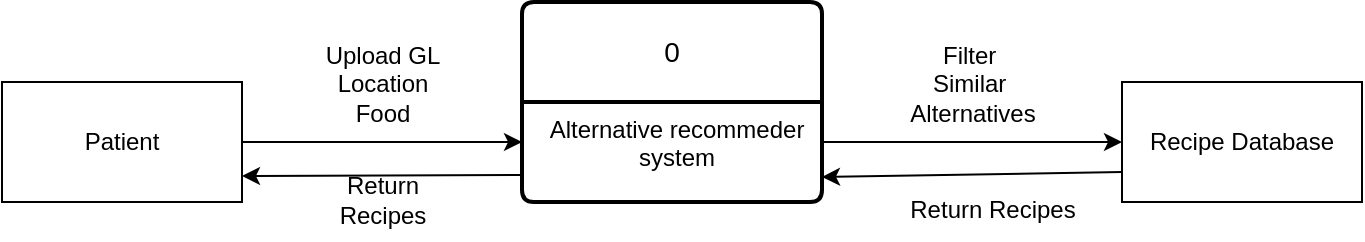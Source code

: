 <mxfile version="22.0.0" type="github">
  <diagram name="Page-1" id="OCd8-kkMFyzTC73sm7kU">
    <mxGraphModel dx="1864" dy="922" grid="1" gridSize="10" guides="1" tooltips="1" connect="1" arrows="1" fold="1" page="1" pageScale="1" pageWidth="850" pageHeight="1100" math="0" shadow="0">
      <root>
        <mxCell id="0" />
        <mxCell id="1" parent="0" />
        <mxCell id="p7oWcwWUZvc8ahHYj3Ei-1" value="Patient" style="rounded=0;whiteSpace=wrap;html=1;" vertex="1" parent="1">
          <mxGeometry x="40" y="230" width="120" height="60" as="geometry" />
        </mxCell>
        <mxCell id="p7oWcwWUZvc8ahHYj3Ei-2" value="0" style="swimlane;childLayout=stackLayout;horizontal=1;startSize=50;horizontalStack=0;rounded=1;fontSize=14;fontStyle=0;strokeWidth=2;resizeParent=0;resizeLast=1;shadow=0;dashed=0;align=center;arcSize=4;whiteSpace=wrap;html=1;" vertex="1" parent="1">
          <mxGeometry x="300" y="190" width="150" height="100" as="geometry" />
        </mxCell>
        <mxCell id="p7oWcwWUZvc8ahHYj3Ei-3" value="Alternative recommeder&lt;br&gt;system" style="align=center;strokeColor=none;fillColor=none;spacingLeft=4;fontSize=12;verticalAlign=top;resizable=0;rotatable=0;part=1;html=1;" vertex="1" parent="p7oWcwWUZvc8ahHYj3Ei-2">
          <mxGeometry y="50" width="150" height="50" as="geometry" />
        </mxCell>
        <mxCell id="p7oWcwWUZvc8ahHYj3Ei-4" value="" style="endArrow=classic;html=1;rounded=0;exitX=1;exitY=0.5;exitDx=0;exitDy=0;" edge="1" parent="1" source="p7oWcwWUZvc8ahHYj3Ei-1">
          <mxGeometry width="50" height="50" relative="1" as="geometry">
            <mxPoint x="160" y="246" as="sourcePoint" />
            <mxPoint x="300" y="260" as="targetPoint" />
          </mxGeometry>
        </mxCell>
        <mxCell id="p7oWcwWUZvc8ahHYj3Ei-5" value="Upload GL&lt;br&gt;Location&lt;br&gt;Food" style="text;html=1;align=center;verticalAlign=middle;resizable=0;points=[];autosize=1;strokeColor=none;fillColor=none;" vertex="1" parent="1">
          <mxGeometry x="190" y="201" width="80" height="60" as="geometry" />
        </mxCell>
        <mxCell id="p7oWcwWUZvc8ahHYj3Ei-6" value="" style="endArrow=classic;html=1;rounded=0;exitX=0;exitY=0.25;exitDx=0;exitDy=0;" edge="1" parent="1">
          <mxGeometry width="50" height="50" relative="1" as="geometry">
            <mxPoint x="300" y="276.5" as="sourcePoint" />
            <mxPoint x="160" y="277" as="targetPoint" />
          </mxGeometry>
        </mxCell>
        <mxCell id="p7oWcwWUZvc8ahHYj3Ei-7" value="Return&lt;br&gt;Recipes" style="text;html=1;align=center;verticalAlign=middle;resizable=0;points=[];autosize=1;strokeColor=none;fillColor=none;" vertex="1" parent="1">
          <mxGeometry x="195" y="269" width="70" height="40" as="geometry" />
        </mxCell>
        <mxCell id="p7oWcwWUZvc8ahHYj3Ei-8" value="Recipe Database" style="rounded=0;whiteSpace=wrap;html=1;" vertex="1" parent="1">
          <mxGeometry x="600" y="230" width="120" height="60" as="geometry" />
        </mxCell>
        <mxCell id="p7oWcwWUZvc8ahHYj3Ei-9" value="" style="endArrow=classic;html=1;rounded=0;entryX=0;entryY=0.5;entryDx=0;entryDy=0;" edge="1" parent="1" target="p7oWcwWUZvc8ahHYj3Ei-8">
          <mxGeometry width="50" height="50" relative="1" as="geometry">
            <mxPoint x="450" y="260" as="sourcePoint" />
            <mxPoint x="610" y="230" as="targetPoint" />
          </mxGeometry>
        </mxCell>
        <mxCell id="p7oWcwWUZvc8ahHYj3Ei-10" value="" style="endArrow=classic;html=1;rounded=0;exitX=0;exitY=0.75;exitDx=0;exitDy=0;entryX=1;entryY=0.75;entryDx=0;entryDy=0;" edge="1" parent="1" source="p7oWcwWUZvc8ahHYj3Ei-8" target="p7oWcwWUZvc8ahHYj3Ei-3">
          <mxGeometry width="50" height="50" relative="1" as="geometry">
            <mxPoint x="460" y="239" as="sourcePoint" />
            <mxPoint x="610" y="235" as="targetPoint" />
          </mxGeometry>
        </mxCell>
        <mxCell id="p7oWcwWUZvc8ahHYj3Ei-11" value="Filter&amp;nbsp;&lt;br&gt;Similar&amp;nbsp;&lt;br&gt;Alternatives" style="text;html=1;align=center;verticalAlign=middle;resizable=0;points=[];autosize=1;strokeColor=none;fillColor=none;" vertex="1" parent="1">
          <mxGeometry x="480" y="201" width="90" height="60" as="geometry" />
        </mxCell>
        <mxCell id="p7oWcwWUZvc8ahHYj3Ei-12" value="Return Recipes" style="text;html=1;align=center;verticalAlign=middle;resizable=0;points=[];autosize=1;strokeColor=none;fillColor=none;" vertex="1" parent="1">
          <mxGeometry x="480" y="279" width="110" height="30" as="geometry" />
        </mxCell>
      </root>
    </mxGraphModel>
  </diagram>
</mxfile>
